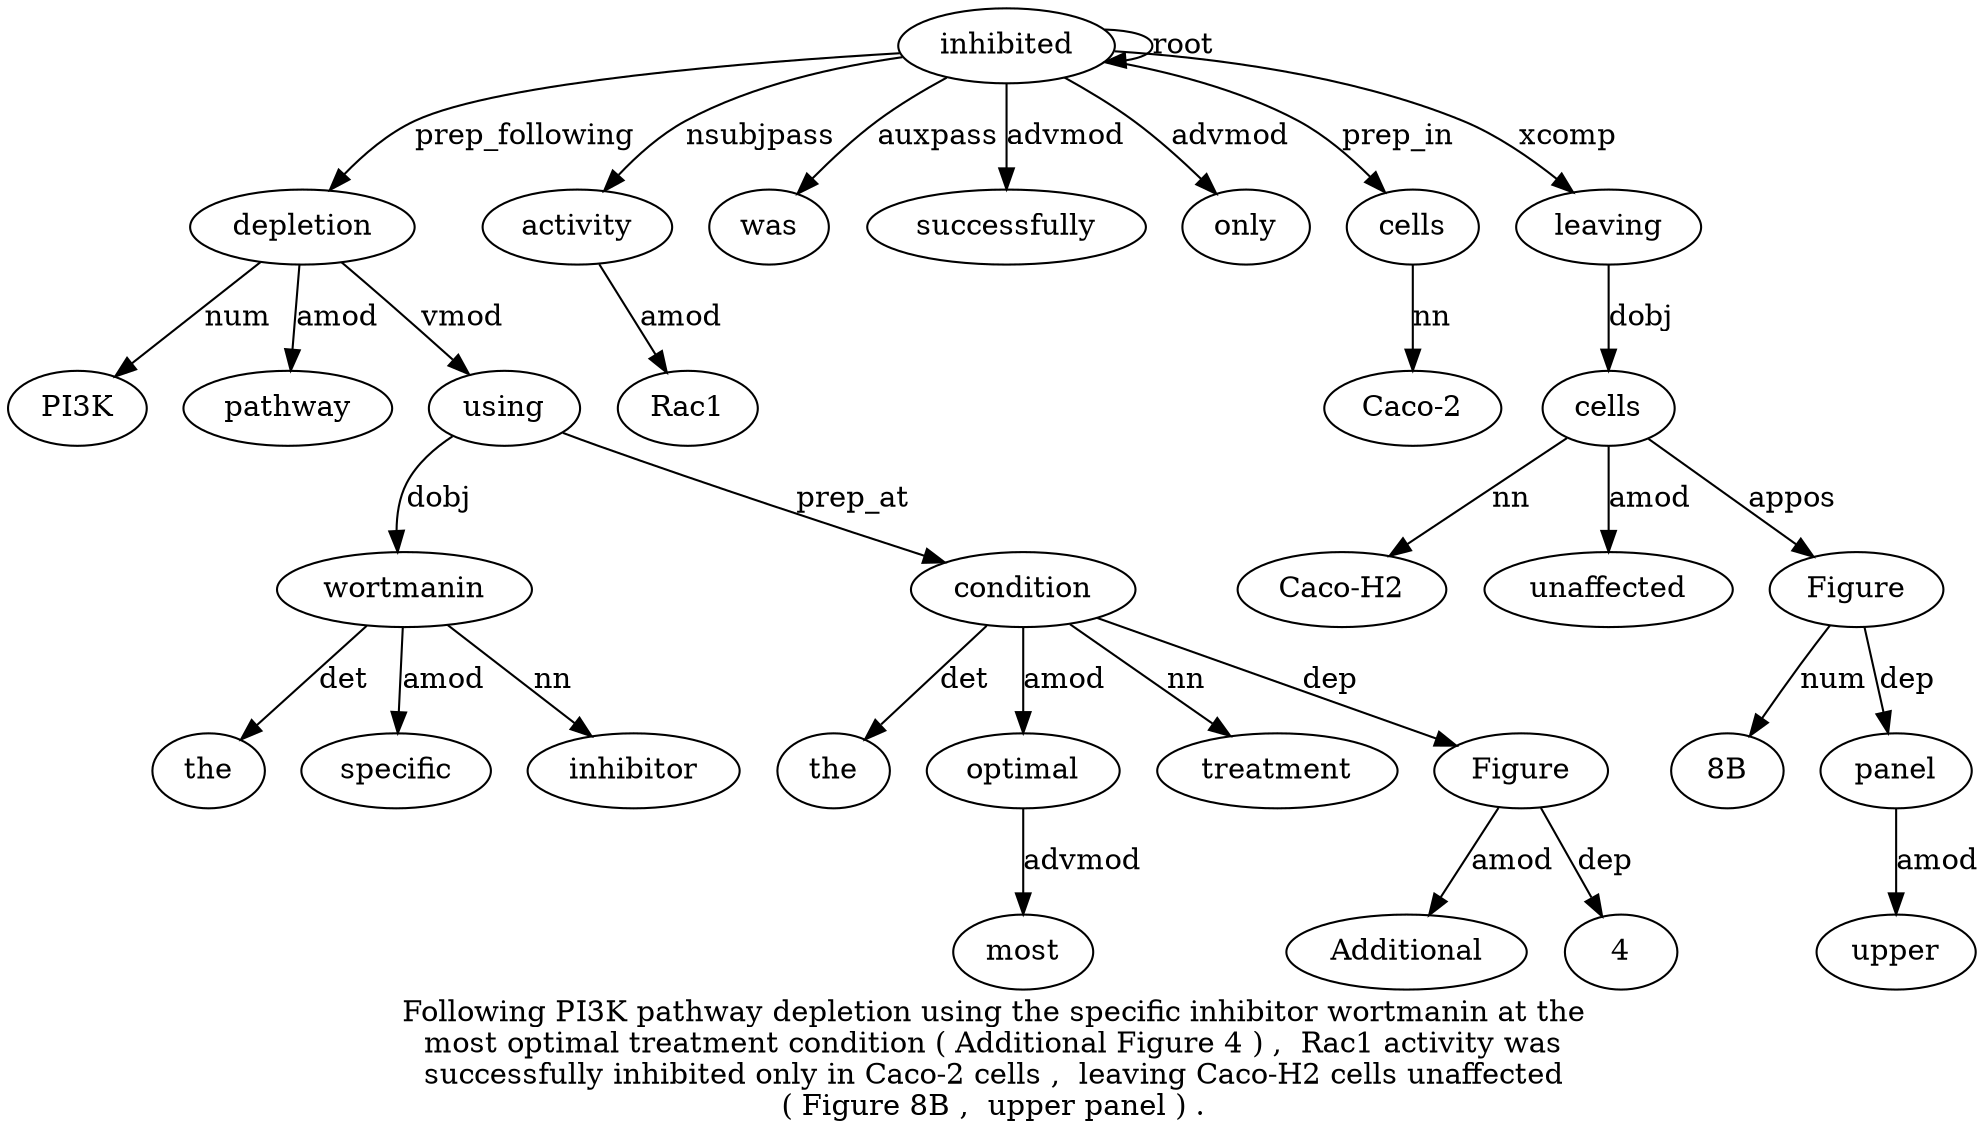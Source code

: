 digraph "Following PI3K pathway depletion using the specific inhibitor wortmanin at the most optimal treatment condition ( Additional Figure 4 ) ,  Rac1 activity was successfully inhibited only in Caco-2 cells ,  leaving Caco-H2 cells unaffected ( Figure 8B ,  upper panel ) ." {
label="Following PI3K pathway depletion using the specific inhibitor wortmanin at the
most optimal treatment condition ( Additional Figure 4 ) ,  Rac1 activity was
successfully inhibited only in Caco-2 cells ,  leaving Caco-H2 cells unaffected
( Figure 8B ,  upper panel ) .";
depletion4 [style=filled, fillcolor=white, label=depletion];
PI3K2 [style=filled, fillcolor=white, label=PI3K];
depletion4 -> PI3K2  [label=num];
pathway3 [style=filled, fillcolor=white, label=pathway];
depletion4 -> pathway3  [label=amod];
inhibited26 [style=filled, fillcolor=white, label=inhibited];
inhibited26 -> depletion4  [label=prep_following];
using5 [style=filled, fillcolor=white, label=using];
depletion4 -> using5  [label=vmod];
wortmanin9 [style=filled, fillcolor=white, label=wortmanin];
the6 [style=filled, fillcolor=white, label=the];
wortmanin9 -> the6  [label=det];
specific7 [style=filled, fillcolor=white, label=specific];
wortmanin9 -> specific7  [label=amod];
inhibitor8 [style=filled, fillcolor=white, label=inhibitor];
wortmanin9 -> inhibitor8  [label=nn];
using5 -> wortmanin9  [label=dobj];
condition15 [style=filled, fillcolor=white, label=condition];
the11 [style=filled, fillcolor=white, label=the];
condition15 -> the11  [label=det];
optimal13 [style=filled, fillcolor=white, label=optimal];
most12 [style=filled, fillcolor=white, label=most];
optimal13 -> most12  [label=advmod];
condition15 -> optimal13  [label=amod];
treatment14 [style=filled, fillcolor=white, label=treatment];
condition15 -> treatment14  [label=nn];
using5 -> condition15  [label=prep_at];
Figure18 [style=filled, fillcolor=white, label=Figure];
Additional17 [style=filled, fillcolor=white, label=Additional];
Figure18 -> Additional17  [label=amod];
condition15 -> Figure18  [label=dep];
419 [style=filled, fillcolor=white, label=4];
Figure18 -> 419  [label=dep];
activity23 [style=filled, fillcolor=white, label=activity];
Rac122 [style=filled, fillcolor=white, label=Rac1];
activity23 -> Rac122  [label=amod];
inhibited26 -> activity23  [label=nsubjpass];
was24 [style=filled, fillcolor=white, label=was];
inhibited26 -> was24  [label=auxpass];
successfully25 [style=filled, fillcolor=white, label=successfully];
inhibited26 -> successfully25  [label=advmod];
inhibited26 -> inhibited26  [label=root];
only27 [style=filled, fillcolor=white, label=only];
inhibited26 -> only27  [label=advmod];
cells30 [style=filled, fillcolor=white, label=cells];
"Caco-29" [style=filled, fillcolor=white, label="Caco-2"];
cells30 -> "Caco-29"  [label=nn];
inhibited26 -> cells30  [label=prep_in];
leaving32 [style=filled, fillcolor=white, label=leaving];
inhibited26 -> leaving32  [label=xcomp];
cells34 [style=filled, fillcolor=white, label=cells];
"Caco-H233" [style=filled, fillcolor=white, label="Caco-H2"];
cells34 -> "Caco-H233"  [label=nn];
leaving32 -> cells34  [label=dobj];
unaffected35 [style=filled, fillcolor=white, label=unaffected];
cells34 -> unaffected35  [label=amod];
Figure37 [style=filled, fillcolor=white, label=Figure];
cells34 -> Figure37  [label=appos];
"8B3" [style=filled, fillcolor=white, label="8B"];
Figure37 -> "8B3"  [label=num];
panel41 [style=filled, fillcolor=white, label=panel];
upper40 [style=filled, fillcolor=white, label=upper];
panel41 -> upper40  [label=amod];
Figure37 -> panel41  [label=dep];
}
